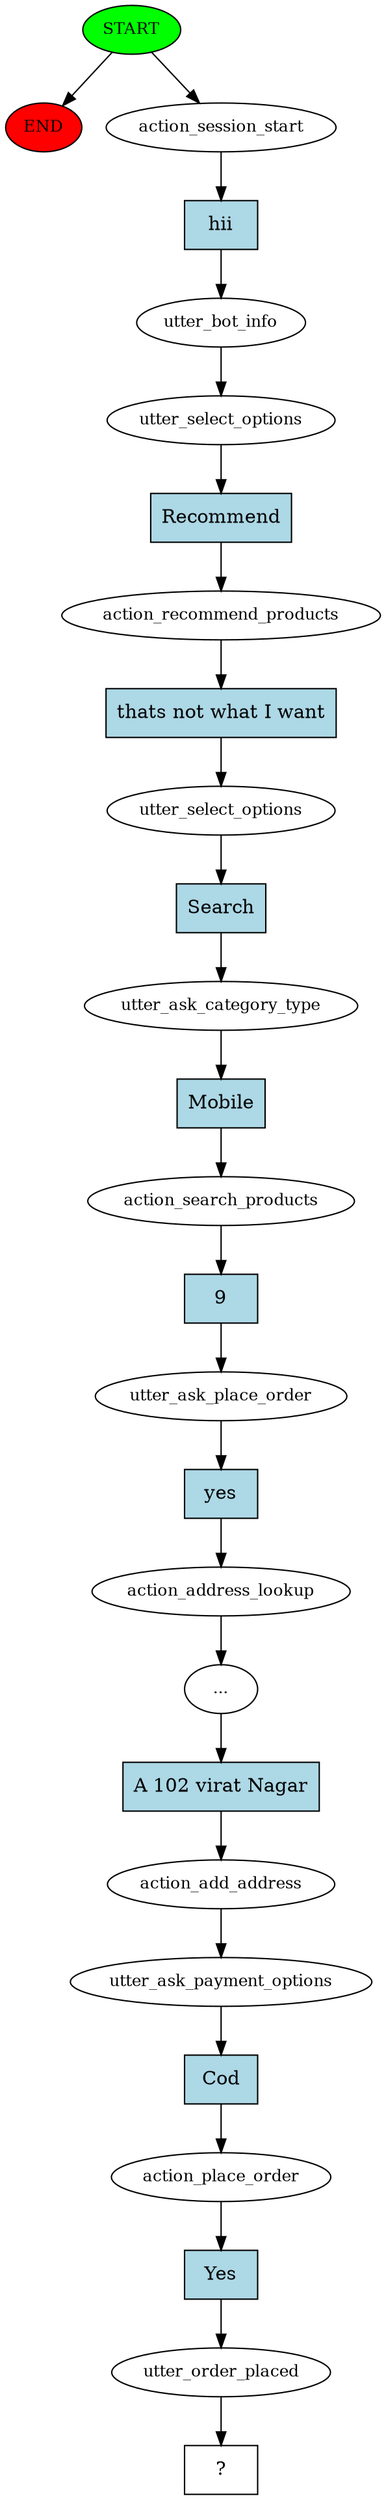 digraph  {
0 [class="start active", fillcolor=green, fontsize=12, label=START, style=filled];
"-1" [class=end, fillcolor=red, fontsize=12, label=END, style=filled];
1 [class=active, fontsize=12, label=action_session_start];
2 [class=active, fontsize=12, label=utter_bot_info];
3 [class=active, fontsize=12, label=utter_select_options];
4 [class=active, fontsize=12, label=action_recommend_products];
5 [class=active, fontsize=12, label=utter_select_options];
6 [class=active, fontsize=12, label=utter_ask_category_type];
7 [class=active, fontsize=12, label=action_search_products];
8 [class=active, fontsize=12, label=utter_ask_place_order];
9 [class=active, fontsize=12, label=action_address_lookup];
10 [class=active, fontsize=12, label="..."];
11 [class=active, fontsize=12, label=action_add_address];
12 [class=active, fontsize=12, label=utter_ask_payment_options];
13 [class=active, fontsize=12, label=action_place_order];
14 [class=active, fontsize=12, label=utter_order_placed];
15 [class="intent dashed active", label="  ?  ", shape=rect];
16 [class="intent active", fillcolor=lightblue, label=hii, shape=rect, style=filled];
17 [class="intent active", fillcolor=lightblue, label=Recommend, shape=rect, style=filled];
18 [class="intent active", fillcolor=lightblue, label="thats not what I want", shape=rect, style=filled];
19 [class="intent active", fillcolor=lightblue, label=Search, shape=rect, style=filled];
20 [class="intent active", fillcolor=lightblue, label=Mobile, shape=rect, style=filled];
21 [class="intent active", fillcolor=lightblue, label=9, shape=rect, style=filled];
22 [class="intent active", fillcolor=lightblue, label=yes, shape=rect, style=filled];
23 [class="intent active", fillcolor=lightblue, label="A 102 virat Nagar", shape=rect, style=filled];
24 [class="intent active", fillcolor=lightblue, label=Cod, shape=rect, style=filled];
25 [class="intent active", fillcolor=lightblue, label=Yes, shape=rect, style=filled];
0 -> "-1"  [class="", key=NONE, label=""];
0 -> 1  [class=active, key=NONE, label=""];
1 -> 16  [class=active, key=0];
2 -> 3  [class=active, key=NONE, label=""];
3 -> 17  [class=active, key=0];
4 -> 18  [class=active, key=0];
5 -> 19  [class=active, key=0];
6 -> 20  [class=active, key=0];
7 -> 21  [class=active, key=0];
8 -> 22  [class=active, key=0];
9 -> 10  [class=active, key=NONE, label=""];
10 -> 23  [class=active, key=0];
11 -> 12  [class=active, key=NONE, label=""];
12 -> 24  [class=active, key=0];
13 -> 25  [class=active, key=0];
14 -> 15  [class=active, key=NONE, label=""];
16 -> 2  [class=active, key=0];
17 -> 4  [class=active, key=0];
18 -> 5  [class=active, key=0];
19 -> 6  [class=active, key=0];
20 -> 7  [class=active, key=0];
21 -> 8  [class=active, key=0];
22 -> 9  [class=active, key=0];
23 -> 11  [class=active, key=0];
24 -> 13  [class=active, key=0];
25 -> 14  [class=active, key=0];
}
